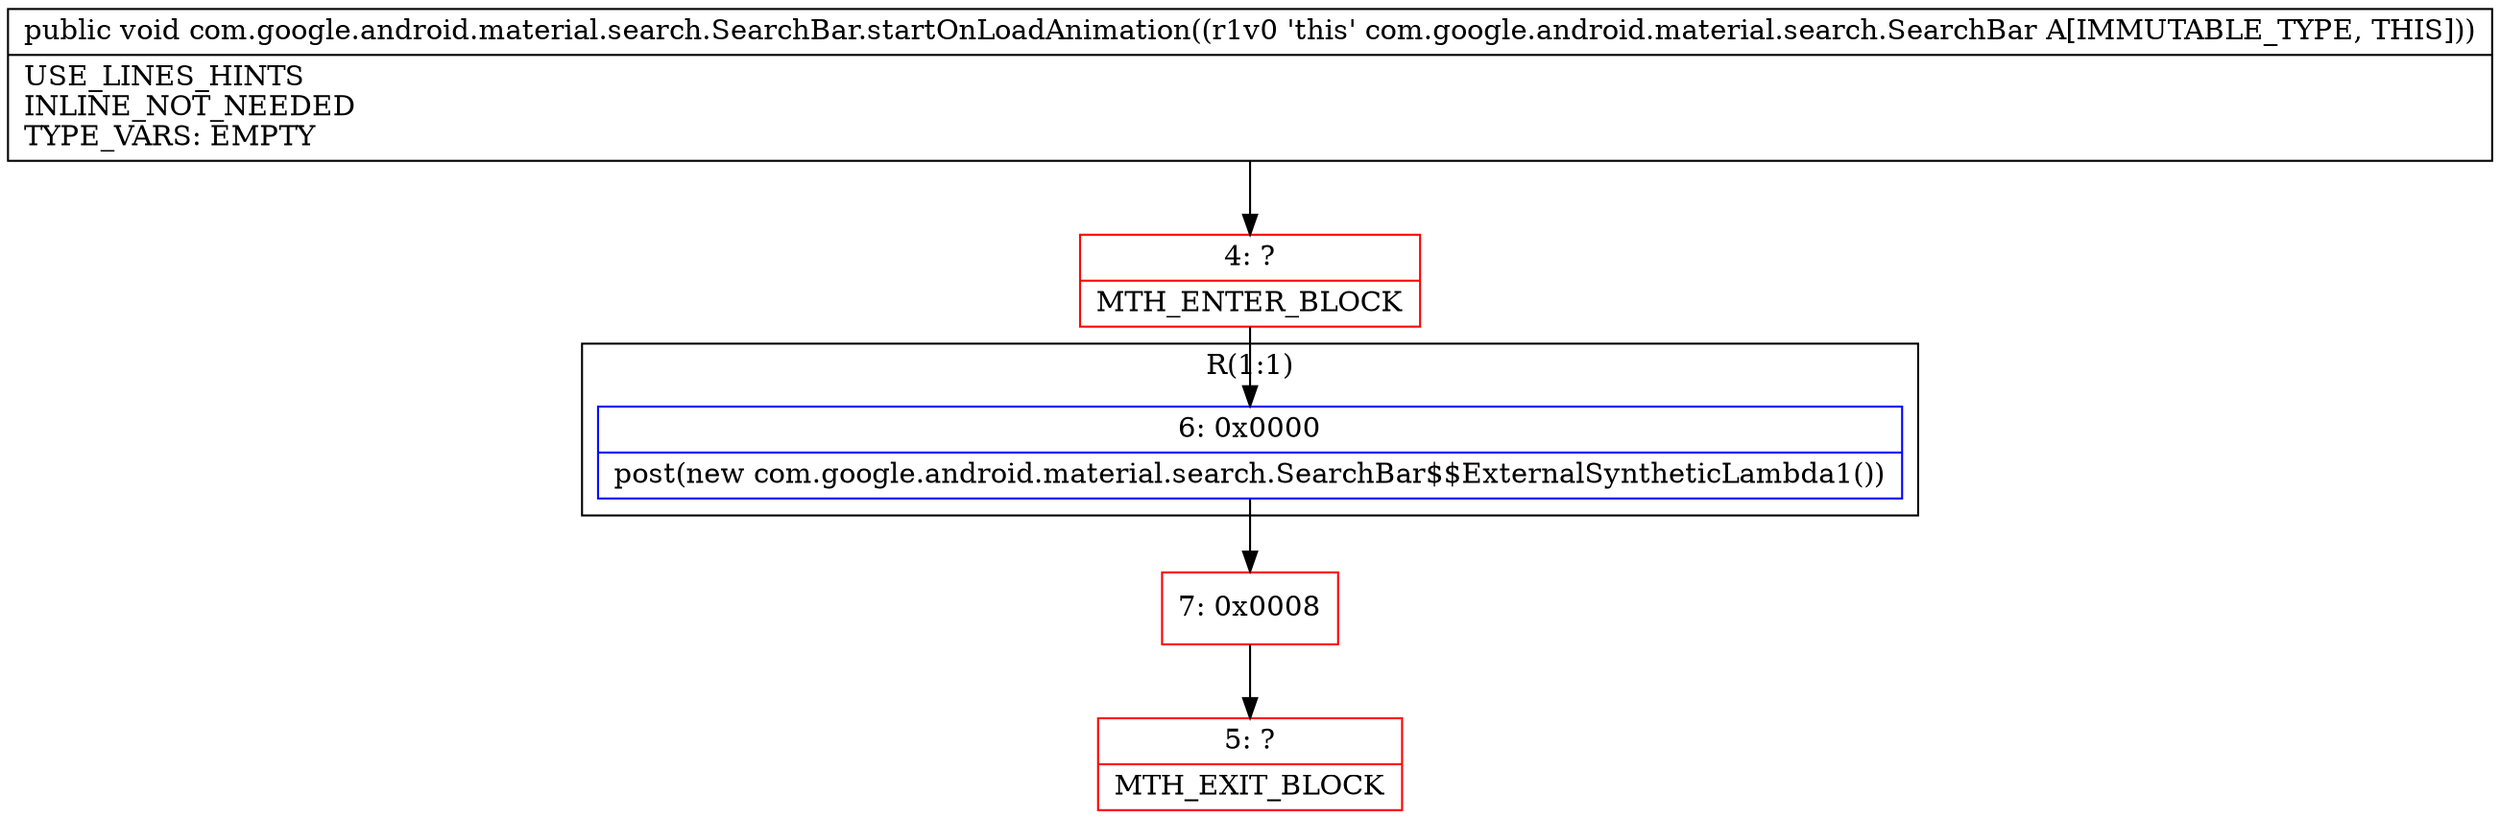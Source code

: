 digraph "CFG forcom.google.android.material.search.SearchBar.startOnLoadAnimation()V" {
subgraph cluster_Region_489593858 {
label = "R(1:1)";
node [shape=record,color=blue];
Node_6 [shape=record,label="{6\:\ 0x0000|post(new com.google.android.material.search.SearchBar$$ExternalSyntheticLambda1())\l}"];
}
Node_4 [shape=record,color=red,label="{4\:\ ?|MTH_ENTER_BLOCK\l}"];
Node_7 [shape=record,color=red,label="{7\:\ 0x0008}"];
Node_5 [shape=record,color=red,label="{5\:\ ?|MTH_EXIT_BLOCK\l}"];
MethodNode[shape=record,label="{public void com.google.android.material.search.SearchBar.startOnLoadAnimation((r1v0 'this' com.google.android.material.search.SearchBar A[IMMUTABLE_TYPE, THIS]))  | USE_LINES_HINTS\lINLINE_NOT_NEEDED\lTYPE_VARS: EMPTY\l}"];
MethodNode -> Node_4;Node_6 -> Node_7;
Node_4 -> Node_6;
Node_7 -> Node_5;
}


